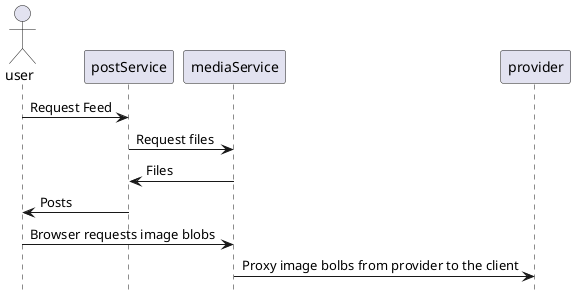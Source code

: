 @startuml
hide footbox

actor user

participant postService
participant mediaService
participant provider

' Some edits needed here!

user -> postService : Request Feed
postService -> mediaService: Request files
mediaService -> postService: Files
postService -> user: Posts
user -> mediaService : Browser requests image blobs
mediaService -> provider : Proxy image bolbs from provider to the client
@enduml